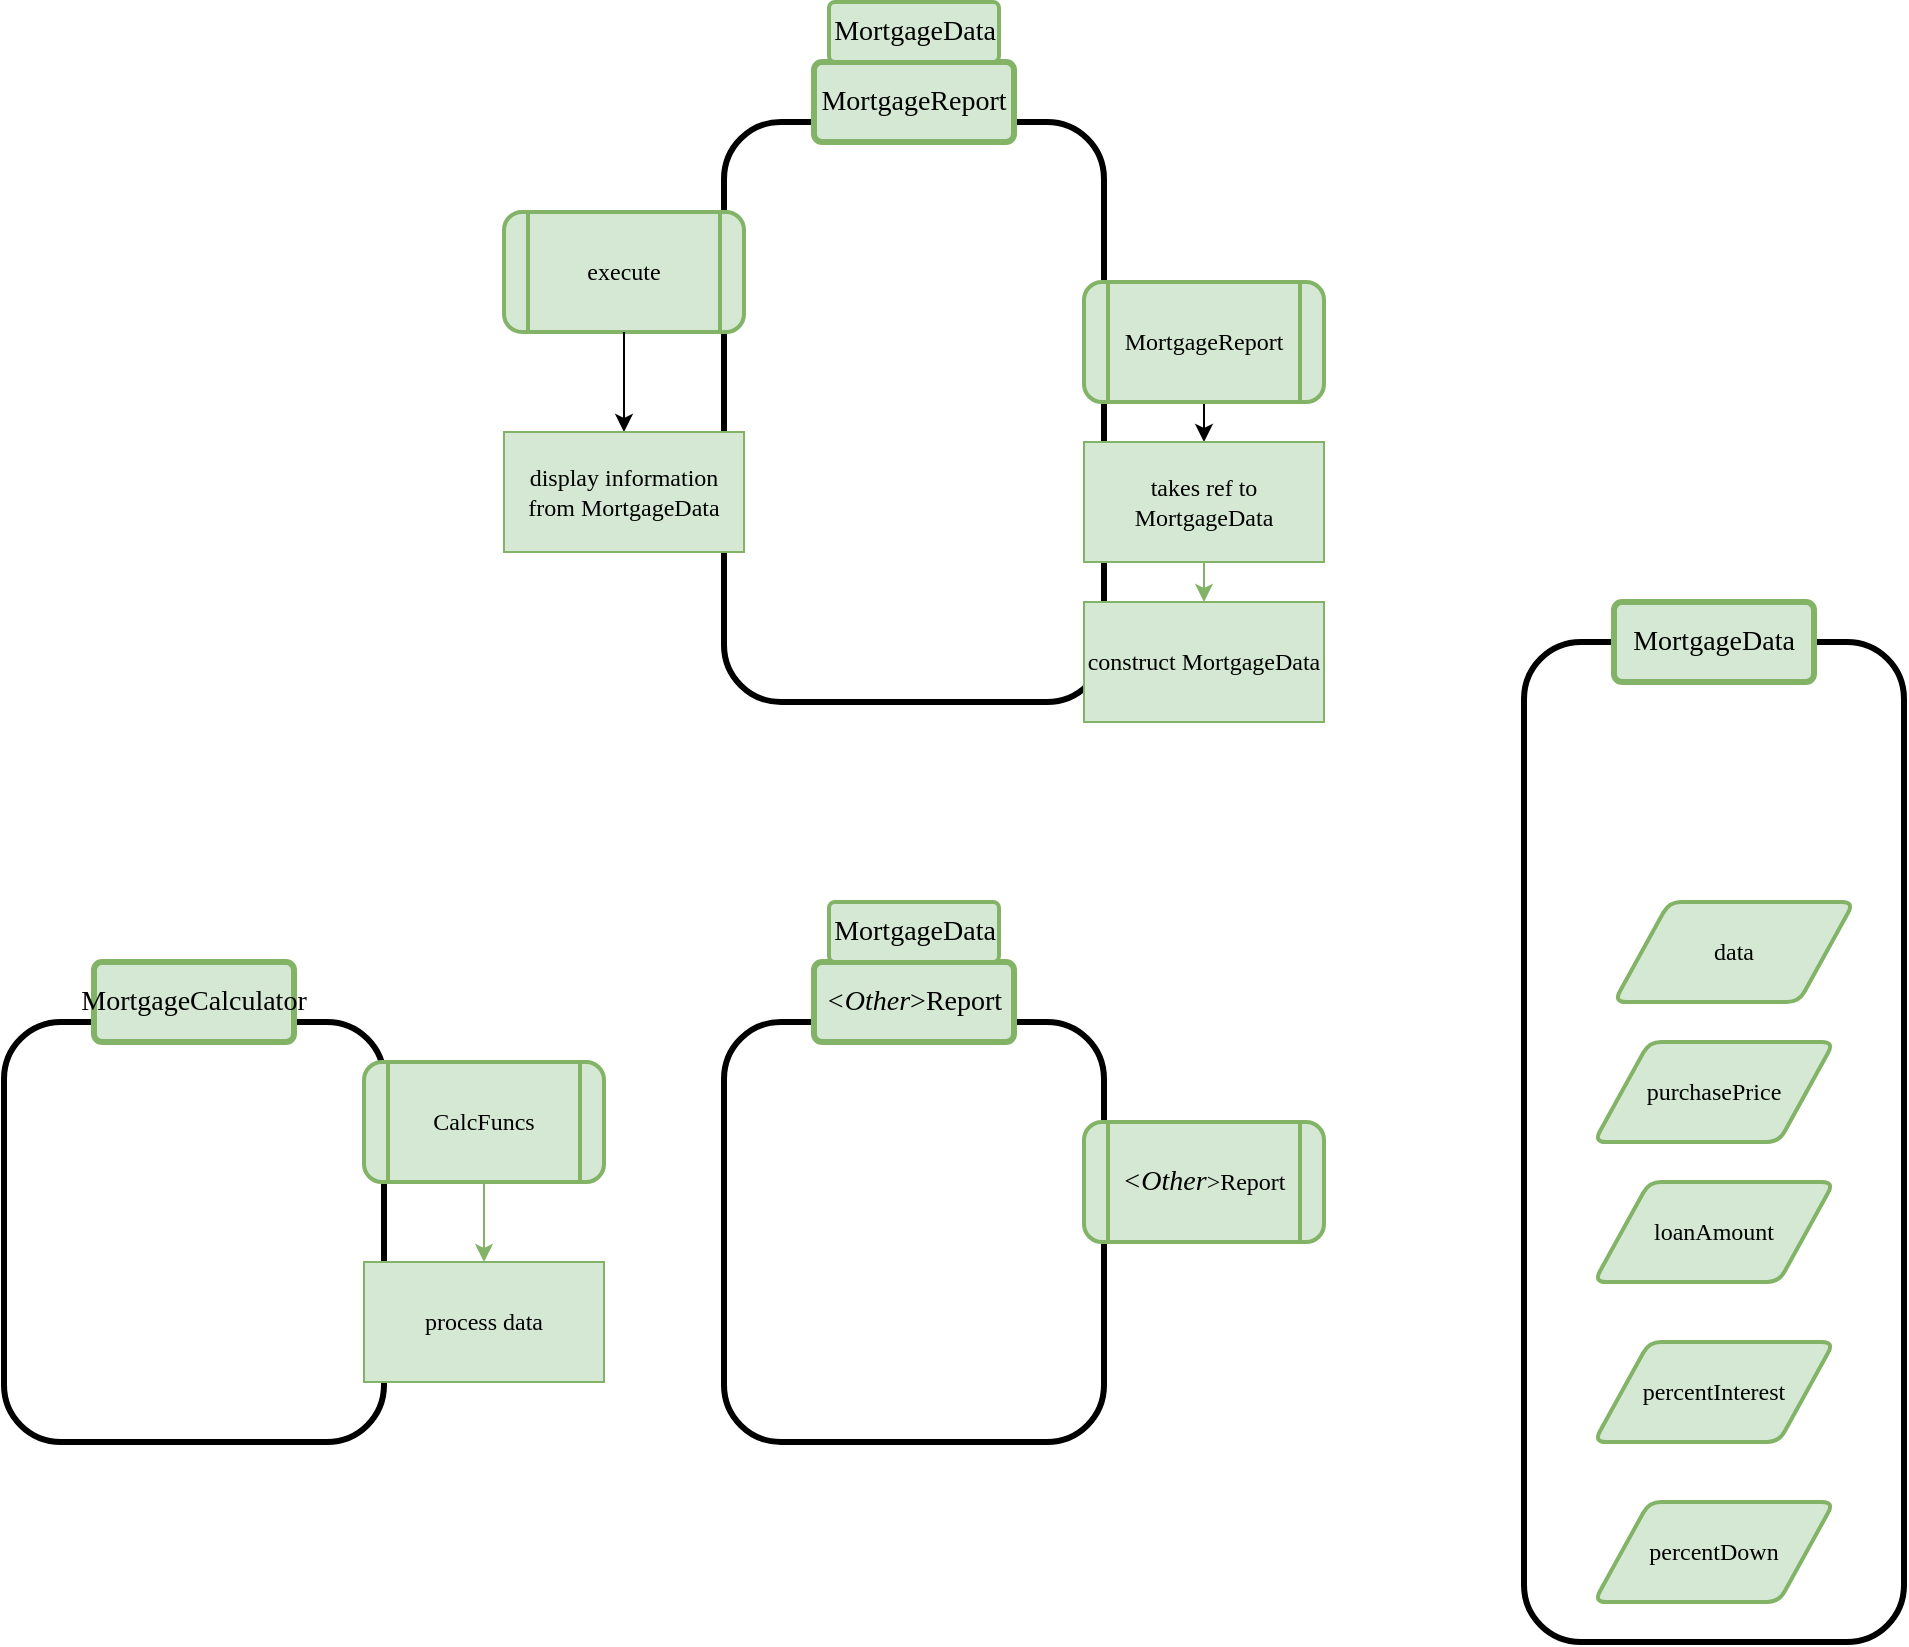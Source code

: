 <mxfile version="16.5.3" type="device"><diagram id="4u5bkuqh8i6XdxuR7M9z" name="Page-1"><mxGraphModel dx="1018" dy="1767" grid="1" gridSize="10" guides="1" tooltips="1" connect="1" arrows="1" fold="1" page="1" pageScale="1" pageWidth="850" pageHeight="1100" math="0" shadow="0"><root><mxCell id="0"/><mxCell id="1" parent="0"/><mxCell id="JalJA31oE2rQc75aXl0X-35" value="" style="rounded=1;whiteSpace=wrap;html=1;fillColor=none;strokeWidth=3;fontFamily=SF Mono;" parent="1" vertex="1"><mxGeometry x="390" y="-1010" width="190" height="290" as="geometry"/></mxCell><mxCell id="JalJA31oE2rQc75aXl0X-33" value="execute" style="shape=process;whiteSpace=wrap;html=1;backgroundOutline=1;fillColor=#d5e8d4;strokeColor=#82b366;rounded=1;fontFamily=SF Mono;strokeWidth=2;" parent="1" vertex="1"><mxGeometry x="280" y="-965" width="120" height="60" as="geometry"/></mxCell><mxCell id="JalJA31oE2rQc75aXl0X-40" style="edgeStyle=orthogonalEdgeStyle;rounded=0;orthogonalLoop=1;jettySize=auto;html=1;exitX=0.5;exitY=1;exitDx=0;exitDy=0;entryX=0.5;entryY=0;entryDx=0;entryDy=0;fontFamily=SF Mono;" parent="1" source="JalJA31oE2rQc75aXl0X-33" target="JalJA31oE2rQc75aXl0X-38" edge="1"><mxGeometry relative="1" as="geometry"><mxPoint x="340" y="-820" as="sourcePoint"/></mxGeometry></mxCell><mxCell id="JalJA31oE2rQc75aXl0X-38" value="display information from MortgageData" style="rounded=0;whiteSpace=wrap;html=1;fillColor=#d5e8d4;strokeColor=#82b366;fontFamily=SF Mono;" parent="1" vertex="1"><mxGeometry x="280" y="-855" width="120" height="60" as="geometry"/></mxCell><mxCell id="fdGN7KKLuJiMjg-E61Lm-5" value="&lt;font style=&quot;font-size: 14px&quot;&gt;MortgageReport&lt;/font&gt;" style="rounded=1;arcSize=10;whiteSpace=wrap;html=1;align=center;fillColor=#d5e8d4;strokeColor=#82b366;fontFamily=SF Mono;strokeWidth=3;" vertex="1" parent="1"><mxGeometry x="435" y="-1040" width="100" height="40" as="geometry"/></mxCell><mxCell id="fdGN7KKLuJiMjg-E61Lm-16" value="" style="rounded=1;whiteSpace=wrap;html=1;fillColor=none;strokeWidth=3;fontFamily=SF Mono;" vertex="1" parent="1"><mxGeometry x="790" y="-750" width="190" height="500" as="geometry"/></mxCell><mxCell id="fdGN7KKLuJiMjg-E61Lm-18" value="&lt;font style=&quot;font-size: 14px&quot;&gt;MortgageData&lt;/font&gt;" style="rounded=1;arcSize=10;whiteSpace=wrap;html=1;align=center;fillColor=#d5e8d4;strokeColor=#82b366;fontFamily=SF Mono;strokeWidth=3;" vertex="1" parent="1"><mxGeometry x="835" y="-770" width="100" height="40" as="geometry"/></mxCell><mxCell id="fdGN7KKLuJiMjg-E61Lm-21" value="purchasePrice" style="shape=parallelogram;html=1;strokeWidth=2;perimeter=parallelogramPerimeter;whiteSpace=wrap;rounded=1;arcSize=12;size=0.23;fontFamily=SF Mono;fillColor=#d5e8d4;strokeColor=#82b366;" vertex="1" parent="1"><mxGeometry x="825" y="-550" width="120" height="50" as="geometry"/></mxCell><mxCell id="fdGN7KKLuJiMjg-E61Lm-23" value="loanAmount" style="shape=parallelogram;html=1;strokeWidth=2;perimeter=parallelogramPerimeter;whiteSpace=wrap;rounded=1;arcSize=12;size=0.23;fontFamily=SF Mono;fillColor=#d5e8d4;strokeColor=#82b366;" vertex="1" parent="1"><mxGeometry x="825" y="-480" width="120" height="50" as="geometry"/></mxCell><mxCell id="fdGN7KKLuJiMjg-E61Lm-27" style="edgeStyle=orthogonalEdgeStyle;rounded=0;orthogonalLoop=1;jettySize=auto;html=1;exitX=1;exitY=0.5;exitDx=0;exitDy=0;entryX=0;entryY=0.5;entryDx=0;entryDy=0;endArrow=classic;endFill=1;" edge="1" parent="1" target="fdGN7KKLuJiMjg-E61Lm-26"><mxGeometry relative="1" as="geometry"><mxPoint x="1090" y="-690" as="sourcePoint"/></mxGeometry></mxCell><mxCell id="fdGN7KKLuJiMjg-E61Lm-28" value="&lt;font style=&quot;font-size: 14px&quot;&gt;MortgageData&lt;/font&gt;" style="rounded=1;arcSize=10;whiteSpace=wrap;html=1;align=center;fillColor=#d5e8d4;strokeColor=#82b366;fontFamily=SF Mono;strokeWidth=2;shadow=0;glass=0;sketch=0;perimeterSpacing=0;" vertex="1" parent="1"><mxGeometry x="442.5" y="-1070" width="85" height="30" as="geometry"/></mxCell><mxCell id="fdGN7KKLuJiMjg-E61Lm-33" style="edgeStyle=orthogonalEdgeStyle;rounded=0;orthogonalLoop=1;jettySize=auto;html=1;exitX=0.5;exitY=1;exitDx=0;exitDy=0;entryX=0.5;entryY=0;entryDx=0;entryDy=0;" edge="1" parent="1" source="fdGN7KKLuJiMjg-E61Lm-29" target="fdGN7KKLuJiMjg-E61Lm-32"><mxGeometry relative="1" as="geometry"/></mxCell><mxCell id="fdGN7KKLuJiMjg-E61Lm-29" value="MortgageReport" style="shape=process;whiteSpace=wrap;html=1;backgroundOutline=1;fillColor=#d5e8d4;strokeColor=#82b366;rounded=1;fontFamily=SF Mono;strokeWidth=2;" vertex="1" parent="1"><mxGeometry x="570" y="-930" width="120" height="60" as="geometry"/></mxCell><mxCell id="fdGN7KKLuJiMjg-E61Lm-30" value="data" style="shape=parallelogram;html=1;strokeWidth=2;perimeter=parallelogramPerimeter;whiteSpace=wrap;rounded=1;arcSize=12;size=0.23;fontFamily=SF Mono;fillColor=#d5e8d4;strokeColor=#82b366;" vertex="1" parent="1"><mxGeometry x="835" y="-620" width="120" height="50" as="geometry"/></mxCell><mxCell id="fdGN7KKLuJiMjg-E61Lm-31" value="construct MortgageData" style="rounded=0;whiteSpace=wrap;html=1;fillColor=#d5e8d4;strokeColor=#82b366;fontFamily=SF Mono;" vertex="1" parent="1"><mxGeometry x="570" y="-770" width="120" height="60" as="geometry"/></mxCell><mxCell id="fdGN7KKLuJiMjg-E61Lm-34" style="edgeStyle=orthogonalEdgeStyle;rounded=0;orthogonalLoop=1;jettySize=auto;html=1;exitX=0.5;exitY=1;exitDx=0;exitDy=0;entryX=0.5;entryY=0;entryDx=0;entryDy=0;fillColor=#d5e8d4;strokeColor=#82b366;" edge="1" parent="1" source="fdGN7KKLuJiMjg-E61Lm-32" target="fdGN7KKLuJiMjg-E61Lm-31"><mxGeometry relative="1" as="geometry"/></mxCell><mxCell id="fdGN7KKLuJiMjg-E61Lm-32" value="takes ref to MortgageData" style="rounded=0;whiteSpace=wrap;html=1;fillColor=#d5e8d4;strokeColor=#82b366;fontFamily=SF Mono;" vertex="1" parent="1"><mxGeometry x="570" y="-850" width="120" height="60" as="geometry"/></mxCell><mxCell id="fdGN7KKLuJiMjg-E61Lm-46" value="" style="rounded=1;whiteSpace=wrap;html=1;fillColor=none;strokeWidth=3;fontFamily=SF Mono;" vertex="1" parent="1"><mxGeometry x="30" y="-560" width="190" height="210" as="geometry"/></mxCell><mxCell id="fdGN7KKLuJiMjg-E61Lm-47" value="&lt;font style=&quot;font-size: 14px&quot;&gt;MortgageCalculator&lt;/font&gt;" style="rounded=1;arcSize=10;whiteSpace=wrap;html=1;align=center;fillColor=#d5e8d4;strokeColor=#82b366;fontFamily=SF Mono;strokeWidth=3;" vertex="1" parent="1"><mxGeometry x="75" y="-590" width="100" height="40" as="geometry"/></mxCell><mxCell id="fdGN7KKLuJiMjg-E61Lm-37" value="" style="rounded=1;whiteSpace=wrap;html=1;fillColor=none;strokeWidth=3;fontFamily=SF Mono;" vertex="1" parent="1"><mxGeometry x="390" y="-560" width="190" height="210" as="geometry"/></mxCell><mxCell id="fdGN7KKLuJiMjg-E61Lm-38" value="&lt;font style=&quot;font-size: 14px&quot;&gt;&lt;i&gt;&amp;lt;Other&lt;/i&gt;&amp;gt;Report&lt;/font&gt;" style="rounded=1;arcSize=10;whiteSpace=wrap;html=1;align=center;fillColor=#d5e8d4;strokeColor=#82b366;fontFamily=SF Mono;strokeWidth=3;" vertex="1" parent="1"><mxGeometry x="435" y="-590" width="100" height="40" as="geometry"/></mxCell><mxCell id="fdGN7KKLuJiMjg-E61Lm-39" value="&lt;font style=&quot;font-size: 14px&quot;&gt;MortgageData&lt;/font&gt;" style="rounded=1;arcSize=10;whiteSpace=wrap;html=1;align=center;fillColor=#d5e8d4;strokeColor=#82b366;fontFamily=SF Mono;strokeWidth=2;shadow=0;glass=0;sketch=0;perimeterSpacing=0;" vertex="1" parent="1"><mxGeometry x="442.5" y="-620" width="85" height="30" as="geometry"/></mxCell><mxCell id="fdGN7KKLuJiMjg-E61Lm-40" value="&lt;i style=&quot;font-size: 14px&quot;&gt;&amp;lt;Other&lt;/i&gt;&lt;span&gt;&amp;gt;Report&lt;/span&gt;" style="shape=process;whiteSpace=wrap;html=1;backgroundOutline=1;fillColor=#d5e8d4;strokeColor=#82b366;rounded=1;fontFamily=SF Mono;strokeWidth=2;" vertex="1" parent="1"><mxGeometry x="570" y="-510" width="120" height="60" as="geometry"/></mxCell><mxCell id="fdGN7KKLuJiMjg-E61Lm-54" value="percentInterest" style="shape=parallelogram;html=1;strokeWidth=2;perimeter=parallelogramPerimeter;whiteSpace=wrap;rounded=1;arcSize=12;size=0.23;fontFamily=SF Mono;fillColor=#d5e8d4;strokeColor=#82b366;" vertex="1" parent="1"><mxGeometry x="825" y="-400" width="120" height="50" as="geometry"/></mxCell><mxCell id="fdGN7KKLuJiMjg-E61Lm-57" value="percentDown" style="shape=parallelogram;html=1;strokeWidth=2;perimeter=parallelogramPerimeter;whiteSpace=wrap;rounded=1;arcSize=12;size=0.23;fontFamily=SF Mono;fillColor=#d5e8d4;strokeColor=#82b366;" vertex="1" parent="1"><mxGeometry x="825" y="-320" width="120" height="50" as="geometry"/></mxCell><mxCell id="fdGN7KKLuJiMjg-E61Lm-61" style="edgeStyle=orthogonalEdgeStyle;rounded=0;orthogonalLoop=1;jettySize=auto;html=1;exitX=0.5;exitY=1;exitDx=0;exitDy=0;entryX=0.5;entryY=0;entryDx=0;entryDy=0;fontSize=12;endArrow=classic;endFill=1;fillColor=#d5e8d4;strokeColor=#82b366;" edge="1" parent="1" source="fdGN7KKLuJiMjg-E61Lm-59" target="fdGN7KKLuJiMjg-E61Lm-60"><mxGeometry relative="1" as="geometry"/></mxCell><mxCell id="fdGN7KKLuJiMjg-E61Lm-59" value="CalcFuncs" style="shape=process;whiteSpace=wrap;html=1;backgroundOutline=1;rounded=1;fontFamily=SF Mono;strokeWidth=2;fillColor=#d5e8d4;strokeColor=#82b366;" vertex="1" parent="1"><mxGeometry x="210" y="-540" width="120" height="60" as="geometry"/></mxCell><mxCell id="fdGN7KKLuJiMjg-E61Lm-60" value="process data" style="rounded=0;whiteSpace=wrap;html=1;fillColor=#d5e8d4;strokeColor=#82b366;fontFamily=SF Mono;" vertex="1" parent="1"><mxGeometry x="210" y="-440" width="120" height="60" as="geometry"/></mxCell></root></mxGraphModel></diagram></mxfile>
